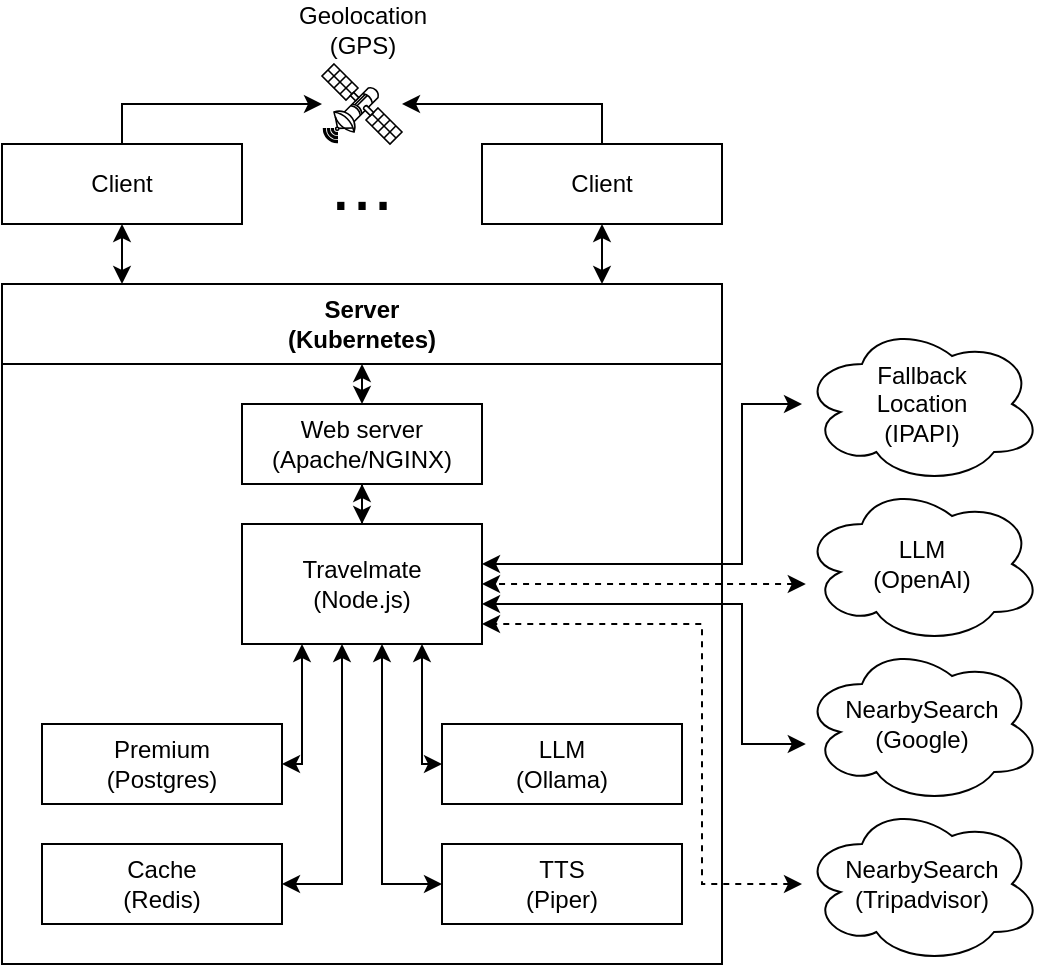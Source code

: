 <mxfile version="28.0.6">
  <diagram name="Page-1" id="U4APU1ABSsuLH175wqLi">
    <mxGraphModel dx="679" dy="458" grid="1" gridSize="10" guides="1" tooltips="1" connect="1" arrows="1" fold="1" page="1" pageScale="1" pageWidth="850" pageHeight="1100" math="0" shadow="0">
      <root>
        <mxCell id="0" />
        <mxCell id="1" parent="0" />
        <mxCell id="sjCsa6Moyp3Y0YdYBl9X-28" style="edgeStyle=orthogonalEdgeStyle;rounded=0;orthogonalLoop=1;jettySize=auto;html=1;dashed=1;startArrow=classic;startFill=1;shadow=0;labelBackgroundColor=none;fontColor=default;" parent="1" source="sjCsa6Moyp3Y0YdYBl9X-19" target="sjCsa6Moyp3Y0YdYBl9X-8" edge="1">
          <mxGeometry relative="1" as="geometry">
            <mxPoint x="659" y="274" as="sourcePoint" />
            <mxPoint x="480" y="350" as="targetPoint" />
            <Array as="points">
              <mxPoint x="630" y="380" />
              <mxPoint x="630" y="380" />
            </Array>
          </mxGeometry>
        </mxCell>
        <mxCell id="sjCsa6Moyp3Y0YdYBl9X-51" style="edgeStyle=orthogonalEdgeStyle;rounded=0;orthogonalLoop=1;jettySize=auto;html=1;shadow=0;labelBackgroundColor=none;fontColor=default;" parent="1" source="sjCsa6Moyp3Y0YdYBl9X-1" target="sjCsa6Moyp3Y0YdYBl9X-35" edge="1">
          <mxGeometry relative="1" as="geometry">
            <Array as="points">
              <mxPoint x="300" y="140" />
            </Array>
          </mxGeometry>
        </mxCell>
        <mxCell id="sjCsa6Moyp3Y0YdYBl9X-1" value="Client" style="rounded=0;whiteSpace=wrap;html=1;shadow=0;labelBackgroundColor=none;" parent="1" vertex="1">
          <mxGeometry x="240" y="160" width="120" height="40" as="geometry" />
        </mxCell>
        <mxCell id="sjCsa6Moyp3Y0YdYBl9X-6" value="" style="edgeStyle=orthogonalEdgeStyle;rounded=0;orthogonalLoop=1;jettySize=auto;html=1;startArrow=classic;startFill=1;shadow=0;labelBackgroundColor=none;fontColor=default;" parent="1" source="sjCsa6Moyp3Y0YdYBl9X-5" target="sjCsa6Moyp3Y0YdYBl9X-1" edge="1">
          <mxGeometry relative="1" as="geometry">
            <Array as="points">
              <mxPoint x="300" y="210" />
              <mxPoint x="300" y="210" />
            </Array>
          </mxGeometry>
        </mxCell>
        <mxCell id="sjCsa6Moyp3Y0YdYBl9X-5" value="Server&lt;div&gt;(Kubernetes)&lt;/div&gt;" style="swimlane;whiteSpace=wrap;html=1;startSize=40;shadow=0;labelBackgroundColor=none;" parent="1" vertex="1">
          <mxGeometry x="240" y="230" width="360" height="340" as="geometry" />
        </mxCell>
        <mxCell id="sjCsa6Moyp3Y0YdYBl9X-7" value="Web server&lt;div&gt;(Apache/NGINX)&lt;/div&gt;" style="rounded=0;whiteSpace=wrap;html=1;shadow=0;labelBackgroundColor=none;" parent="sjCsa6Moyp3Y0YdYBl9X-5" vertex="1">
          <mxGeometry x="120" y="60" width="120" height="40" as="geometry" />
        </mxCell>
        <mxCell id="sjCsa6Moyp3Y0YdYBl9X-23" style="edgeStyle=orthogonalEdgeStyle;rounded=0;orthogonalLoop=1;jettySize=auto;html=1;startArrow=classic;startFill=1;shadow=0;labelBackgroundColor=none;fontColor=default;" parent="sjCsa6Moyp3Y0YdYBl9X-5" source="sjCsa6Moyp3Y0YdYBl9X-8" target="sjCsa6Moyp3Y0YdYBl9X-7" edge="1">
          <mxGeometry relative="1" as="geometry" />
        </mxCell>
        <mxCell id="sjCsa6Moyp3Y0YdYBl9X-8" value="&lt;div&gt;Travelmate&lt;/div&gt;(Node.js)" style="rounded=0;whiteSpace=wrap;html=1;shadow=0;labelBackgroundColor=none;" parent="sjCsa6Moyp3Y0YdYBl9X-5" vertex="1">
          <mxGeometry x="120" y="120" width="120" height="60" as="geometry" />
        </mxCell>
        <mxCell id="sjCsa6Moyp3Y0YdYBl9X-15" style="edgeStyle=orthogonalEdgeStyle;rounded=0;orthogonalLoop=1;jettySize=auto;html=1;startArrow=classic;startFill=1;shadow=0;labelBackgroundColor=none;fontColor=default;" parent="sjCsa6Moyp3Y0YdYBl9X-5" source="sjCsa6Moyp3Y0YdYBl9X-9" target="sjCsa6Moyp3Y0YdYBl9X-8" edge="1">
          <mxGeometry relative="1" as="geometry">
            <Array as="points">
              <mxPoint x="210" y="240" />
            </Array>
          </mxGeometry>
        </mxCell>
        <mxCell id="sjCsa6Moyp3Y0YdYBl9X-16" style="edgeStyle=orthogonalEdgeStyle;rounded=0;orthogonalLoop=1;jettySize=auto;html=1;startArrow=classic;startFill=1;shadow=0;labelBackgroundColor=none;fontColor=default;" parent="sjCsa6Moyp3Y0YdYBl9X-5" source="sjCsa6Moyp3Y0YdYBl9X-10" target="sjCsa6Moyp3Y0YdYBl9X-8" edge="1">
          <mxGeometry relative="1" as="geometry">
            <Array as="points">
              <mxPoint x="190" y="300" />
            </Array>
          </mxGeometry>
        </mxCell>
        <mxCell id="sjCsa6Moyp3Y0YdYBl9X-9" value="&lt;div&gt;LLM&lt;/div&gt;(Ollama)" style="rounded=0;whiteSpace=wrap;html=1;shadow=0;labelBackgroundColor=none;" parent="sjCsa6Moyp3Y0YdYBl9X-5" vertex="1">
          <mxGeometry x="220" y="220" width="120" height="40" as="geometry" />
        </mxCell>
        <mxCell id="sjCsa6Moyp3Y0YdYBl9X-10" value="&lt;div&gt;TTS&lt;/div&gt;(Piper)" style="rounded=0;whiteSpace=wrap;html=1;shadow=0;labelBackgroundColor=none;" parent="sjCsa6Moyp3Y0YdYBl9X-5" vertex="1">
          <mxGeometry x="220" y="280" width="120" height="40" as="geometry" />
        </mxCell>
        <mxCell id="sjCsa6Moyp3Y0YdYBl9X-14" style="edgeStyle=orthogonalEdgeStyle;rounded=0;orthogonalLoop=1;jettySize=auto;html=1;startArrow=classic;startFill=1;shadow=0;labelBackgroundColor=none;fontColor=default;" parent="sjCsa6Moyp3Y0YdYBl9X-5" source="sjCsa6Moyp3Y0YdYBl9X-11" target="sjCsa6Moyp3Y0YdYBl9X-8" edge="1">
          <mxGeometry relative="1" as="geometry">
            <Array as="points">
              <mxPoint x="150" y="240" />
            </Array>
          </mxGeometry>
        </mxCell>
        <mxCell id="sjCsa6Moyp3Y0YdYBl9X-17" style="edgeStyle=orthogonalEdgeStyle;rounded=0;orthogonalLoop=1;jettySize=auto;html=1;startArrow=classic;startFill=1;shadow=0;labelBackgroundColor=none;fontColor=default;" parent="sjCsa6Moyp3Y0YdYBl9X-5" source="sjCsa6Moyp3Y0YdYBl9X-12" target="sjCsa6Moyp3Y0YdYBl9X-8" edge="1">
          <mxGeometry relative="1" as="geometry">
            <mxPoint x="200" y="170" as="targetPoint" />
            <Array as="points">
              <mxPoint x="170" y="300" />
            </Array>
          </mxGeometry>
        </mxCell>
        <mxCell id="sjCsa6Moyp3Y0YdYBl9X-11" value="Premium&lt;div&gt;(Postgres)&lt;/div&gt;" style="rounded=0;whiteSpace=wrap;html=1;shadow=0;labelBackgroundColor=none;" parent="sjCsa6Moyp3Y0YdYBl9X-5" vertex="1">
          <mxGeometry x="20" y="220" width="120" height="40" as="geometry" />
        </mxCell>
        <mxCell id="sjCsa6Moyp3Y0YdYBl9X-12" value="Cache&lt;div&gt;(Redis)&lt;/div&gt;" style="rounded=0;whiteSpace=wrap;html=1;shadow=0;labelBackgroundColor=none;" parent="sjCsa6Moyp3Y0YdYBl9X-5" vertex="1">
          <mxGeometry x="20" y="280" width="120" height="40" as="geometry" />
        </mxCell>
        <mxCell id="sjCsa6Moyp3Y0YdYBl9X-31" value="" style="endArrow=classic;html=1;rounded=0;exitX=0.5;exitY=0;exitDx=0;exitDy=0;startArrow=classic;startFill=1;shadow=0;labelBackgroundColor=none;fontColor=default;" parent="sjCsa6Moyp3Y0YdYBl9X-5" source="sjCsa6Moyp3Y0YdYBl9X-7" edge="1">
          <mxGeometry width="50" height="50" relative="1" as="geometry">
            <mxPoint x="200" y="170" as="sourcePoint" />
            <mxPoint x="180" y="40" as="targetPoint" />
          </mxGeometry>
        </mxCell>
        <mxCell id="COMTIipNydMqQHmLZkqY-2" style="edgeStyle=orthogonalEdgeStyle;rounded=0;orthogonalLoop=1;jettySize=auto;html=1;startArrow=classic;startFill=1;" edge="1" parent="sjCsa6Moyp3Y0YdYBl9X-5" source="COMTIipNydMqQHmLZkqY-1" target="sjCsa6Moyp3Y0YdYBl9X-8">
          <mxGeometry relative="1" as="geometry">
            <mxPoint x="260" y="110" as="targetPoint" />
            <Array as="points">
              <mxPoint x="370" y="60" />
              <mxPoint x="370" y="140" />
            </Array>
          </mxGeometry>
        </mxCell>
        <mxCell id="sjCsa6Moyp3Y0YdYBl9X-26" style="edgeStyle=orthogonalEdgeStyle;rounded=0;orthogonalLoop=1;jettySize=auto;html=1;startArrow=classic;startFill=1;shadow=0;labelBackgroundColor=none;fontColor=default;" parent="1" source="sjCsa6Moyp3Y0YdYBl9X-21" target="sjCsa6Moyp3Y0YdYBl9X-8" edge="1">
          <mxGeometry relative="1" as="geometry">
            <Array as="points">
              <mxPoint x="610" y="460" />
              <mxPoint x="610" y="390" />
            </Array>
          </mxGeometry>
        </mxCell>
        <mxCell id="sjCsa6Moyp3Y0YdYBl9X-19" value="&lt;div&gt;LLM&lt;/div&gt;(OpenAI)" style="ellipse;shape=cloud;whiteSpace=wrap;html=1;shadow=0;labelBackgroundColor=none;" parent="1" vertex="1">
          <mxGeometry x="640" y="330" width="120" height="80" as="geometry" />
        </mxCell>
        <mxCell id="sjCsa6Moyp3Y0YdYBl9X-21" value="NearbySearch&lt;div&gt;(Google)&lt;/div&gt;" style="ellipse;shape=cloud;whiteSpace=wrap;html=1;shadow=0;labelBackgroundColor=none;" parent="1" vertex="1">
          <mxGeometry x="640" y="410" width="120" height="80" as="geometry" />
        </mxCell>
        <mxCell id="sjCsa6Moyp3Y0YdYBl9X-27" style="edgeStyle=orthogonalEdgeStyle;rounded=0;orthogonalLoop=1;jettySize=auto;html=1;dashed=1;startArrow=classic;startFill=1;shadow=0;labelBackgroundColor=none;fontColor=default;" parent="1" source="sjCsa6Moyp3Y0YdYBl9X-22" target="sjCsa6Moyp3Y0YdYBl9X-8" edge="1">
          <mxGeometry relative="1" as="geometry">
            <Array as="points">
              <mxPoint x="590" y="530" />
              <mxPoint x="590" y="400" />
            </Array>
          </mxGeometry>
        </mxCell>
        <mxCell id="sjCsa6Moyp3Y0YdYBl9X-22" value="NearbySearch&lt;div&gt;(Tripadvisor&lt;span style=&quot;background-color: transparent; color: light-dark(rgb(0, 0, 0), rgb(255, 255, 255));&quot;&gt;)&lt;/span&gt;&lt;/div&gt;" style="ellipse;shape=cloud;whiteSpace=wrap;html=1;shadow=0;labelBackgroundColor=none;" parent="1" vertex="1">
          <mxGeometry x="640" y="490" width="120" height="80" as="geometry" />
        </mxCell>
        <mxCell id="sjCsa6Moyp3Y0YdYBl9X-35" value="&lt;div&gt;Geolocation&lt;/div&gt;(GPS)" style="verticalAlign=bottom;verticalLabelPosition=top;labelPosition=center;align=center;html=1;outlineConnect=0;gradientDirection=north;strokeWidth=2;shape=mxgraph.networks.satellite;shadow=0;labelBackgroundColor=none;" parent="1" vertex="1">
          <mxGeometry x="400" y="120" width="40" height="40" as="geometry" />
        </mxCell>
        <mxCell id="sjCsa6Moyp3Y0YdYBl9X-40" style="edgeStyle=orthogonalEdgeStyle;rounded=0;orthogonalLoop=1;jettySize=auto;html=1;startArrow=classic;startFill=1;shadow=0;labelBackgroundColor=none;fontColor=default;" parent="1" source="sjCsa6Moyp3Y0YdYBl9X-39" target="sjCsa6Moyp3Y0YdYBl9X-5" edge="1">
          <mxGeometry relative="1" as="geometry">
            <Array as="points">
              <mxPoint x="540" y="220" />
              <mxPoint x="540" y="220" />
            </Array>
          </mxGeometry>
        </mxCell>
        <mxCell id="sjCsa6Moyp3Y0YdYBl9X-52" style="edgeStyle=orthogonalEdgeStyle;rounded=0;orthogonalLoop=1;jettySize=auto;html=1;shadow=0;labelBackgroundColor=none;fontColor=default;" parent="1" source="sjCsa6Moyp3Y0YdYBl9X-39" target="sjCsa6Moyp3Y0YdYBl9X-35" edge="1">
          <mxGeometry relative="1" as="geometry">
            <Array as="points">
              <mxPoint x="540" y="140" />
            </Array>
          </mxGeometry>
        </mxCell>
        <mxCell id="sjCsa6Moyp3Y0YdYBl9X-39" value="Client" style="rounded=0;whiteSpace=wrap;html=1;shadow=0;labelBackgroundColor=none;" parent="1" vertex="1">
          <mxGeometry x="480" y="160" width="120" height="40" as="geometry" />
        </mxCell>
        <mxCell id="sjCsa6Moyp3Y0YdYBl9X-42" value="&lt;font style=&quot;font-size: 38px;&quot;&gt;...&lt;/font&gt;" style="text;html=1;align=center;verticalAlign=middle;whiteSpace=wrap;rounded=0;shadow=0;labelBackgroundColor=none;" parent="1" vertex="1">
          <mxGeometry x="390" y="165" width="60" height="30" as="geometry" />
        </mxCell>
        <mxCell id="COMTIipNydMqQHmLZkqY-1" value="&lt;div&gt;Fallback&lt;/div&gt;&lt;div&gt;Location&lt;/div&gt;&lt;div&gt;(IPAPI)&lt;/div&gt;" style="ellipse;shape=cloud;whiteSpace=wrap;html=1;shadow=0;labelBackgroundColor=none;" vertex="1" parent="1">
          <mxGeometry x="640" y="250" width="120" height="80" as="geometry" />
        </mxCell>
      </root>
    </mxGraphModel>
  </diagram>
</mxfile>
